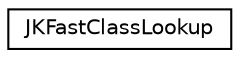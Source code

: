 digraph "Graphical Class Hierarchy"
{
  edge [fontname="Helvetica",fontsize="10",labelfontname="Helvetica",labelfontsize="10"];
  node [fontname="Helvetica",fontsize="10",shape=record];
  rankdir="LR";
  Node1 [label="JKFastClassLookup",height=0.2,width=0.4,color="black", fillcolor="white", style="filled",URL="$struct_j_k_fast_class_lookup.html"];
}
